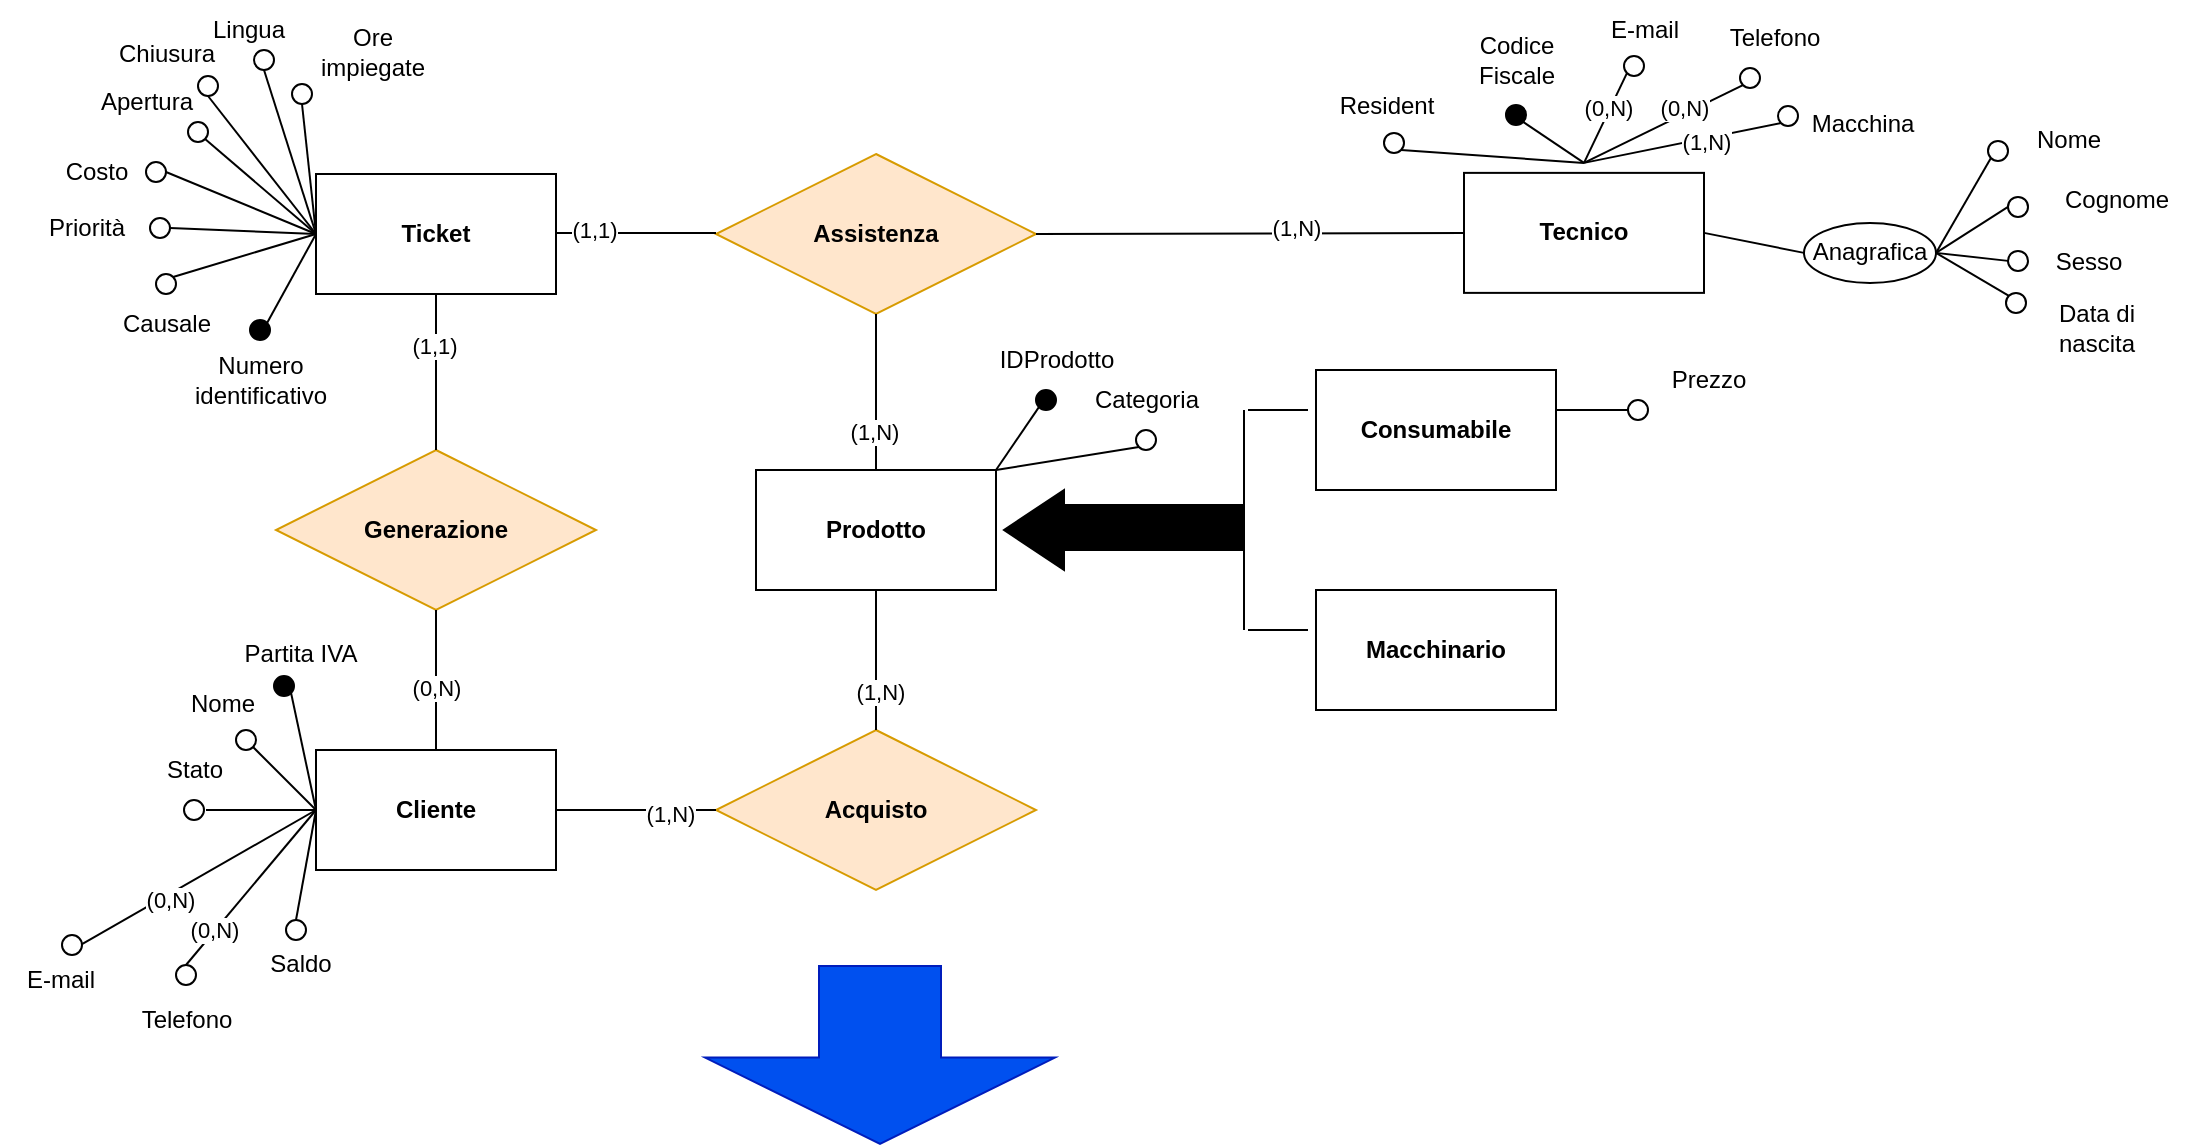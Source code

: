 <mxfile version="20.2.3" type="device"><diagram id="GdjoWjz54S655OJmaW-W" name="Pagina-1"><mxGraphModel dx="1038" dy="641" grid="1" gridSize="10" guides="1" tooltips="1" connect="1" arrows="1" fold="1" page="1" pageScale="1" pageWidth="827" pageHeight="1169" math="0" shadow="0"><root><mxCell id="0"/><mxCell id="1" parent="0"/><mxCell id="ZQHXS0i4Xxwpb327kgos-1" value="&lt;b&gt;Cliente&lt;/b&gt;" style="rounded=0;whiteSpace=wrap;html=1;" parent="1" vertex="1"><mxGeometry x="208" y="380" width="120" height="60" as="geometry"/></mxCell><mxCell id="ZQHXS0i4Xxwpb327kgos-2" value="&lt;b&gt;Ticket&lt;/b&gt;" style="rounded=0;whiteSpace=wrap;html=1;" parent="1" vertex="1"><mxGeometry x="208" y="92" width="120" height="60" as="geometry"/></mxCell><mxCell id="ZQHXS0i4Xxwpb327kgos-4" value="&lt;b&gt;Generazione&lt;/b&gt;" style="rhombus;whiteSpace=wrap;html=1;fillColor=#ffe6cc;strokeColor=#d79b00;" parent="1" vertex="1"><mxGeometry x="188" y="230" width="160" height="80" as="geometry"/></mxCell><mxCell id="ZQHXS0i4Xxwpb327kgos-5" value="" style="endArrow=none;html=1;rounded=0;exitX=0.5;exitY=0;exitDx=0;exitDy=0;entryX=0.5;entryY=1;entryDx=0;entryDy=0;" parent="1" source="ZQHXS0i4Xxwpb327kgos-1" target="ZQHXS0i4Xxwpb327kgos-4" edge="1"><mxGeometry width="50" height="50" relative="1" as="geometry"><mxPoint x="267.5" y="370" as="sourcePoint"/><mxPoint x="267.5" y="320" as="targetPoint"/></mxGeometry></mxCell><mxCell id="ZQHXS0i4Xxwpb327kgos-6" value="(0,N)" style="edgeLabel;html=1;align=center;verticalAlign=middle;resizable=0;points=[];" parent="ZQHXS0i4Xxwpb327kgos-5" vertex="1" connectable="0"><mxGeometry x="-0.469" y="2" relative="1" as="geometry"><mxPoint x="2" y="-13" as="offset"/></mxGeometry></mxCell><mxCell id="ZQHXS0i4Xxwpb327kgos-7" value="&lt;b&gt;Assistenza&lt;/b&gt;" style="rhombus;whiteSpace=wrap;html=1;fillColor=#ffe6cc;strokeColor=#d79b00;" parent="1" vertex="1"><mxGeometry x="408" y="82" width="160" height="80" as="geometry"/></mxCell><mxCell id="ZQHXS0i4Xxwpb327kgos-8" value="" style="endArrow=none;html=1;rounded=0;" parent="1" edge="1"><mxGeometry width="50" height="50" relative="1" as="geometry"><mxPoint x="328" y="121.5" as="sourcePoint"/><mxPoint x="408" y="121.5" as="targetPoint"/></mxGeometry></mxCell><mxCell id="ZQHXS0i4Xxwpb327kgos-9" value="(1,1)" style="edgeLabel;html=1;align=center;verticalAlign=middle;resizable=0;points=[];" parent="ZQHXS0i4Xxwpb327kgos-8" vertex="1" connectable="0"><mxGeometry x="-0.525" y="2" relative="1" as="geometry"><mxPoint as="offset"/></mxGeometry></mxCell><mxCell id="ZQHXS0i4Xxwpb327kgos-12" value="&lt;b&gt;Prodotto&lt;/b&gt;" style="rounded=0;whiteSpace=wrap;html=1;" parent="1" vertex="1"><mxGeometry x="428" y="240" width="120" height="60" as="geometry"/></mxCell><mxCell id="ZQHXS0i4Xxwpb327kgos-13" value="" style="endArrow=none;html=1;rounded=0;entryX=0.5;entryY=1;entryDx=0;entryDy=0;exitX=0.5;exitY=0;exitDx=0;exitDy=0;" parent="1" source="ZQHXS0i4Xxwpb327kgos-4" target="ZQHXS0i4Xxwpb327kgos-2" edge="1"><mxGeometry width="50" height="50" relative="1" as="geometry"><mxPoint x="478" y="280" as="sourcePoint"/><mxPoint x="528" y="230" as="targetPoint"/></mxGeometry></mxCell><mxCell id="ZQHXS0i4Xxwpb327kgos-14" value="(1,1)" style="edgeLabel;html=1;align=center;verticalAlign=middle;resizable=0;points=[];" parent="ZQHXS0i4Xxwpb327kgos-13" vertex="1" connectable="0"><mxGeometry x="0.349" y="1" relative="1" as="geometry"><mxPoint as="offset"/></mxGeometry></mxCell><mxCell id="ZQHXS0i4Xxwpb327kgos-15" value="&lt;b&gt;Acquisto&lt;/b&gt;" style="rhombus;whiteSpace=wrap;html=1;fillColor=#ffe6cc;strokeColor=#d79b00;" parent="1" vertex="1"><mxGeometry x="408" y="370" width="160" height="80" as="geometry"/></mxCell><mxCell id="ZQHXS0i4Xxwpb327kgos-18" value="" style="endArrow=none;html=1;rounded=0;entryX=0.5;entryY=1;entryDx=0;entryDy=0;exitX=0.5;exitY=0;exitDx=0;exitDy=0;" parent="1" source="ZQHXS0i4Xxwpb327kgos-15" target="ZQHXS0i4Xxwpb327kgos-12" edge="1"><mxGeometry width="50" height="50" relative="1" as="geometry"><mxPoint x="478" y="390" as="sourcePoint"/><mxPoint x="528" y="340" as="targetPoint"/></mxGeometry></mxCell><mxCell id="ZQHXS0i4Xxwpb327kgos-19" value="(1,N)" style="edgeLabel;html=1;align=center;verticalAlign=middle;resizable=0;points=[];" parent="ZQHXS0i4Xxwpb327kgos-18" vertex="1" connectable="0"><mxGeometry x="-0.44" y="-2" relative="1" as="geometry"><mxPoint as="offset"/></mxGeometry></mxCell><mxCell id="ZQHXS0i4Xxwpb327kgos-20" value="" style="endArrow=none;html=1;rounded=0;entryX=1;entryY=0.5;entryDx=0;entryDy=0;exitX=0;exitY=0.5;exitDx=0;exitDy=0;" parent="1" source="ZQHXS0i4Xxwpb327kgos-15" target="ZQHXS0i4Xxwpb327kgos-1" edge="1"><mxGeometry width="50" height="50" relative="1" as="geometry"><mxPoint x="488" y="400" as="sourcePoint"/><mxPoint x="538" y="350" as="targetPoint"/></mxGeometry></mxCell><mxCell id="ZQHXS0i4Xxwpb327kgos-21" value="(1,N)" style="edgeLabel;html=1;align=center;verticalAlign=middle;resizable=0;points=[];" parent="ZQHXS0i4Xxwpb327kgos-20" vertex="1" connectable="0"><mxGeometry x="-0.425" y="2" relative="1" as="geometry"><mxPoint as="offset"/></mxGeometry></mxCell><mxCell id="ZQHXS0i4Xxwpb327kgos-22" value="" style="endArrow=none;html=1;rounded=0;entryX=0.5;entryY=1;entryDx=0;entryDy=0;exitX=0.5;exitY=0;exitDx=0;exitDy=0;" parent="1" source="ZQHXS0i4Xxwpb327kgos-12" target="ZQHXS0i4Xxwpb327kgos-7" edge="1"><mxGeometry width="50" height="50" relative="1" as="geometry"><mxPoint x="638" y="340" as="sourcePoint"/><mxPoint x="638" y="270" as="targetPoint"/></mxGeometry></mxCell><mxCell id="ZQHXS0i4Xxwpb327kgos-23" value="(1,N)" style="edgeLabel;html=1;align=center;verticalAlign=middle;resizable=0;points=[];" parent="ZQHXS0i4Xxwpb327kgos-22" vertex="1" connectable="0"><mxGeometry x="-0.497" y="1" relative="1" as="geometry"><mxPoint as="offset"/></mxGeometry></mxCell><mxCell id="ZQHXS0i4Xxwpb327kgos-24" value="" style="endArrow=none;html=1;rounded=0;exitX=0;exitY=1;exitDx=0;exitDy=0;entryX=1;entryY=0;entryDx=0;entryDy=0;" parent="1" source="ZQHXS0i4Xxwpb327kgos-26" target="ZQHXS0i4Xxwpb327kgos-12" edge="1"><mxGeometry width="50" height="50" relative="1" as="geometry"><mxPoint x="694" y="400" as="sourcePoint"/><mxPoint x="488" y="240" as="targetPoint"/></mxGeometry></mxCell><mxCell id="ZQHXS0i4Xxwpb327kgos-25" value="" style="ellipse;whiteSpace=wrap;html=1;aspect=fixed;" parent="1" vertex="1"><mxGeometry x="618" y="220" width="10" height="10" as="geometry"/></mxCell><mxCell id="ZQHXS0i4Xxwpb327kgos-26" value="" style="ellipse;whiteSpace=wrap;html=1;aspect=fixed;fillColor=#000000;" parent="1" vertex="1"><mxGeometry x="568" y="200" width="10" height="10" as="geometry"/></mxCell><mxCell id="ZQHXS0i4Xxwpb327kgos-27" value="" style="endArrow=none;html=1;rounded=0;entryX=1;entryY=0;entryDx=0;entryDy=0;exitX=0;exitY=1;exitDx=0;exitDy=0;" parent="1" source="ZQHXS0i4Xxwpb327kgos-25" target="ZQHXS0i4Xxwpb327kgos-12" edge="1"><mxGeometry width="50" height="50" relative="1" as="geometry"><mxPoint x="535.464" y="218.536" as="sourcePoint"/><mxPoint x="492" y="250" as="targetPoint"/></mxGeometry></mxCell><mxCell id="ZQHXS0i4Xxwpb327kgos-28" value="IDProdotto" style="text;html=1;align=center;verticalAlign=middle;resizable=0;points=[];autosize=1;strokeColor=none;fillColor=none;" parent="1" vertex="1"><mxGeometry x="538" y="170" width="80" height="30" as="geometry"/></mxCell><mxCell id="ZQHXS0i4Xxwpb327kgos-29" value="Categoria" style="text;html=1;align=center;verticalAlign=middle;resizable=0;points=[];autosize=1;strokeColor=none;fillColor=none;" parent="1" vertex="1"><mxGeometry x="583" y="190" width="80" height="30" as="geometry"/></mxCell><mxCell id="ZQHXS0i4Xxwpb327kgos-30" value="" style="triangle;whiteSpace=wrap;html=1;fillColor=#000000;rotation=-180;" parent="1" vertex="1"><mxGeometry x="552" y="250" width="30" height="40" as="geometry"/></mxCell><mxCell id="ZQHXS0i4Xxwpb327kgos-31" value="" style="rounded=0;whiteSpace=wrap;html=1;fillColor=#000000;" parent="1" vertex="1"><mxGeometry x="582" y="257.5" width="90" height="22.5" as="geometry"/></mxCell><mxCell id="ZQHXS0i4Xxwpb327kgos-32" value="" style="endArrow=none;html=1;rounded=0;" parent="1" edge="1"><mxGeometry width="50" height="50" relative="1" as="geometry"><mxPoint x="672" y="320" as="sourcePoint"/><mxPoint x="672" y="210" as="targetPoint"/></mxGeometry></mxCell><mxCell id="ZQHXS0i4Xxwpb327kgos-33" value="" style="endArrow=none;html=1;rounded=0;entryX=0;entryY=0.5;entryDx=0;entryDy=0;" parent="1" edge="1"><mxGeometry width="50" height="50" relative="1" as="geometry"><mxPoint x="674" y="320" as="sourcePoint"/><mxPoint x="704" y="320" as="targetPoint"/></mxGeometry></mxCell><mxCell id="ZQHXS0i4Xxwpb327kgos-34" value="" style="endArrow=none;html=1;rounded=0;entryX=0;entryY=0.5;entryDx=0;entryDy=0;" parent="1" edge="1"><mxGeometry width="50" height="50" relative="1" as="geometry"><mxPoint x="674" y="210" as="sourcePoint"/><mxPoint x="704" y="210" as="targetPoint"/></mxGeometry></mxCell><mxCell id="ZQHXS0i4Xxwpb327kgos-35" value="" style="ellipse;whiteSpace=wrap;html=1;aspect=fixed;" parent="1" vertex="1"><mxGeometry x="864" y="205" width="10" height="10" as="geometry"/></mxCell><mxCell id="ZQHXS0i4Xxwpb327kgos-36" value="" style="endArrow=none;html=1;rounded=0;entryX=0;entryY=0.5;entryDx=0;entryDy=0;exitX=1;exitY=0.5;exitDx=0;exitDy=0;" parent="1" target="ZQHXS0i4Xxwpb327kgos-35" edge="1"><mxGeometry width="50" height="50" relative="1" as="geometry"><mxPoint x="820" y="210" as="sourcePoint"/><mxPoint x="744" y="350" as="targetPoint"/></mxGeometry></mxCell><mxCell id="ZQHXS0i4Xxwpb327kgos-37" value="Prezzo" style="text;html=1;align=center;verticalAlign=middle;resizable=0;points=[];autosize=1;strokeColor=none;fillColor=none;" parent="1" vertex="1"><mxGeometry x="874" y="180" width="60" height="30" as="geometry"/></mxCell><mxCell id="ZQHXS0i4Xxwpb327kgos-38" value="&lt;b&gt;Macchinario&lt;/b&gt;" style="rounded=0;whiteSpace=wrap;html=1;" parent="1" vertex="1"><mxGeometry x="708" y="300" width="120" height="60" as="geometry"/></mxCell><mxCell id="ZQHXS0i4Xxwpb327kgos-39" value="&lt;b&gt;Consumabile&lt;/b&gt;" style="rounded=0;whiteSpace=wrap;html=1;" parent="1" vertex="1"><mxGeometry x="708" y="190" width="120" height="60" as="geometry"/></mxCell><mxCell id="ZQHXS0i4Xxwpb327kgos-78" value="" style="ellipse;whiteSpace=wrap;html=1;aspect=fixed;" parent="1" vertex="1"><mxGeometry x="168" y="370" width="10" height="10" as="geometry"/></mxCell><mxCell id="ZQHXS0i4Xxwpb327kgos-79" value="Nome" style="text;html=1;align=center;verticalAlign=middle;resizable=0;points=[];autosize=1;strokeColor=none;fillColor=none;" parent="1" vertex="1"><mxGeometry x="131" y="342" width="60" height="30" as="geometry"/></mxCell><mxCell id="ZQHXS0i4Xxwpb327kgos-80" value="" style="ellipse;whiteSpace=wrap;html=1;aspect=fixed;fillColor=#000000;" parent="1" vertex="1"><mxGeometry x="187" y="343" width="10" height="10" as="geometry"/></mxCell><mxCell id="ZQHXS0i4Xxwpb327kgos-81" value="" style="ellipse;whiteSpace=wrap;html=1;aspect=fixed;" parent="1" vertex="1"><mxGeometry x="142" y="405" width="10" height="10" as="geometry"/></mxCell><mxCell id="ZQHXS0i4Xxwpb327kgos-82" value="" style="ellipse;whiteSpace=wrap;html=1;aspect=fixed;" parent="1" vertex="1"><mxGeometry x="138" y="487.5" width="10" height="10" as="geometry"/></mxCell><mxCell id="ZQHXS0i4Xxwpb327kgos-83" value="" style="ellipse;whiteSpace=wrap;html=1;aspect=fixed;" parent="1" vertex="1"><mxGeometry x="193" y="465" width="10" height="10" as="geometry"/></mxCell><mxCell id="ZQHXS0i4Xxwpb327kgos-85" value="Stato" style="text;html=1;align=center;verticalAlign=middle;resizable=0;points=[];autosize=1;strokeColor=none;fillColor=none;" parent="1" vertex="1"><mxGeometry x="122" y="375" width="50" height="30" as="geometry"/></mxCell><mxCell id="ZQHXS0i4Xxwpb327kgos-87" value="" style="ellipse;whiteSpace=wrap;html=1;aspect=fixed;" parent="1" vertex="1"><mxGeometry x="81" y="472.5" width="10" height="10" as="geometry"/></mxCell><mxCell id="ZQHXS0i4Xxwpb327kgos-88" value="Telefono" style="text;html=1;align=center;verticalAlign=middle;resizable=0;points=[];autosize=1;strokeColor=none;fillColor=none;" parent="1" vertex="1"><mxGeometry x="108" y="500" width="70" height="30" as="geometry"/></mxCell><mxCell id="ZQHXS0i4Xxwpb327kgos-89" value="E-mail" style="text;html=1;align=center;verticalAlign=middle;resizable=0;points=[];autosize=1;strokeColor=none;fillColor=none;" parent="1" vertex="1"><mxGeometry x="50" y="480" width="60" height="30" as="geometry"/></mxCell><mxCell id="ZQHXS0i4Xxwpb327kgos-90" value="Saldo" style="text;html=1;align=center;verticalAlign=middle;resizable=0;points=[];autosize=1;strokeColor=none;fillColor=none;" parent="1" vertex="1"><mxGeometry x="175" y="472" width="50" height="30" as="geometry"/></mxCell><mxCell id="ZQHXS0i4Xxwpb327kgos-91" value="Partita IVA" style="text;html=1;align=center;verticalAlign=middle;resizable=0;points=[];autosize=1;strokeColor=none;fillColor=none;" parent="1" vertex="1"><mxGeometry x="160" y="317" width="80" height="30" as="geometry"/></mxCell><mxCell id="ZQHXS0i4Xxwpb327kgos-92" value="" style="endArrow=none;html=1;rounded=0;entryX=0;entryY=0.5;entryDx=0;entryDy=0;exitX=1;exitY=0.5;exitDx=0;exitDy=0;" parent="1" target="ZQHXS0i4Xxwpb327kgos-1" edge="1"><mxGeometry width="50" height="50" relative="1" as="geometry"><mxPoint x="153" y="410" as="sourcePoint"/><mxPoint x="420" y="502" as="targetPoint"/></mxGeometry></mxCell><mxCell id="ZQHXS0i4Xxwpb327kgos-93" value="" style="endArrow=none;html=1;rounded=0;entryX=0;entryY=0.5;entryDx=0;entryDy=0;exitX=1;exitY=1;exitDx=0;exitDy=0;" parent="1" source="ZQHXS0i4Xxwpb327kgos-78" target="ZQHXS0i4Xxwpb327kgos-1" edge="1"><mxGeometry width="50" height="50" relative="1" as="geometry"><mxPoint x="163" y="420" as="sourcePoint"/><mxPoint x="218" y="420" as="targetPoint"/></mxGeometry></mxCell><mxCell id="ZQHXS0i4Xxwpb327kgos-94" value="" style="endArrow=none;html=1;rounded=0;entryX=0;entryY=0.5;entryDx=0;entryDy=0;exitX=1;exitY=1;exitDx=0;exitDy=0;" parent="1" source="ZQHXS0i4Xxwpb327kgos-80" target="ZQHXS0i4Xxwpb327kgos-1" edge="1"><mxGeometry width="50" height="50" relative="1" as="geometry"><mxPoint x="186.536" y="388.536" as="sourcePoint"/><mxPoint x="218" y="420" as="targetPoint"/></mxGeometry></mxCell><mxCell id="ZQHXS0i4Xxwpb327kgos-95" value="" style="endArrow=none;html=1;rounded=0;entryX=0.5;entryY=0;entryDx=0;entryDy=0;exitX=0;exitY=0.5;exitDx=0;exitDy=0;" parent="1" source="ZQHXS0i4Xxwpb327kgos-1" target="ZQHXS0i4Xxwpb327kgos-82" edge="1"><mxGeometry width="50" height="50" relative="1" as="geometry"><mxPoint x="215.536" y="368.536" as="sourcePoint"/><mxPoint x="218" y="420" as="targetPoint"/></mxGeometry></mxCell><mxCell id="ZQHXS0i4Xxwpb327kgos-97" value="" style="endArrow=none;html=1;rounded=0;entryX=0.5;entryY=0;entryDx=0;entryDy=0;exitX=0;exitY=0.5;exitDx=0;exitDy=0;" parent="1" source="ZQHXS0i4Xxwpb327kgos-1" target="ZQHXS0i4Xxwpb327kgos-83" edge="1"><mxGeometry width="50" height="50" relative="1" as="geometry"><mxPoint x="218" y="420" as="sourcePoint"/><mxPoint x="153" y="497.5" as="targetPoint"/></mxGeometry></mxCell><mxCell id="ZQHXS0i4Xxwpb327kgos-98" value="" style="endArrow=none;html=1;rounded=0;entryX=0;entryY=0.5;entryDx=0;entryDy=0;exitX=0.68;exitY=-0.093;exitDx=0;exitDy=0;exitPerimeter=0;" parent="1" source="ZQHXS0i4Xxwpb327kgos-89" target="ZQHXS0i4Xxwpb327kgos-1" edge="1"><mxGeometry width="50" height="50" relative="1" as="geometry"><mxPoint x="90" y="472" as="sourcePoint"/><mxPoint x="226" y="475" as="targetPoint"/></mxGeometry></mxCell><mxCell id="ZQHXS0i4Xxwpb327kgos-99" value="(0,N)" style="edgeLabel;html=1;align=center;verticalAlign=middle;resizable=0;points=[];" parent="ZQHXS0i4Xxwpb327kgos-98" vertex="1" connectable="0"><mxGeometry x="-0.264" y="-2" relative="1" as="geometry"><mxPoint as="offset"/></mxGeometry></mxCell><mxCell id="ZQHXS0i4Xxwpb327kgos-102" value="" style="ellipse;whiteSpace=wrap;html=1;aspect=fixed;fillColor=#000000;" parent="1" vertex="1"><mxGeometry x="175" y="165" width="10" height="10" as="geometry"/></mxCell><mxCell id="ZQHXS0i4Xxwpb327kgos-103" value="Numero&lt;br&gt;identificativo" style="text;html=1;align=center;verticalAlign=middle;resizable=0;points=[];autosize=1;strokeColor=none;fillColor=none;" parent="1" vertex="1"><mxGeometry x="135" y="175" width="90" height="40" as="geometry"/></mxCell><mxCell id="ZQHXS0i4Xxwpb327kgos-104" value="" style="ellipse;whiteSpace=wrap;html=1;aspect=fixed;" parent="1" vertex="1"><mxGeometry x="128" y="142" width="10" height="10" as="geometry"/></mxCell><mxCell id="ZQHXS0i4Xxwpb327kgos-105" value="Causale" style="text;html=1;align=center;verticalAlign=middle;resizable=0;points=[];autosize=1;strokeColor=none;fillColor=none;" parent="1" vertex="1"><mxGeometry x="98" y="152" width="70" height="30" as="geometry"/></mxCell><mxCell id="ZQHXS0i4Xxwpb327kgos-106" value="" style="ellipse;whiteSpace=wrap;html=1;aspect=fixed;" parent="1" vertex="1"><mxGeometry x="144" y="66" width="10" height="10" as="geometry"/></mxCell><mxCell id="ZQHXS0i4Xxwpb327kgos-107" value="Apertura" style="text;html=1;align=center;verticalAlign=middle;resizable=0;points=[];autosize=1;strokeColor=none;fillColor=none;" parent="1" vertex="1"><mxGeometry x="91" y="43" width="64" height="26" as="geometry"/></mxCell><mxCell id="ZQHXS0i4Xxwpb327kgos-108" value="Chiusura" style="text;html=1;align=center;verticalAlign=middle;resizable=0;points=[];autosize=1;strokeColor=none;fillColor=none;" parent="1" vertex="1"><mxGeometry x="100" y="18.55" width="66" height="26" as="geometry"/></mxCell><mxCell id="ZQHXS0i4Xxwpb327kgos-109" value="Ore&lt;br&gt;impiegate" style="text;html=1;align=center;verticalAlign=middle;resizable=0;points=[];autosize=1;strokeColor=none;fillColor=none;" parent="1" vertex="1"><mxGeometry x="196" y="11" width="80" height="40" as="geometry"/></mxCell><mxCell id="ZQHXS0i4Xxwpb327kgos-110" value="" style="ellipse;whiteSpace=wrap;html=1;aspect=fixed;" parent="1" vertex="1"><mxGeometry x="123" y="86" width="10" height="10" as="geometry"/></mxCell><mxCell id="ZQHXS0i4Xxwpb327kgos-111" value="Costo" style="text;html=1;align=center;verticalAlign=middle;resizable=0;points=[];autosize=1;strokeColor=none;fillColor=none;" parent="1" vertex="1"><mxGeometry x="73" y="76" width="50" height="30" as="geometry"/></mxCell><mxCell id="ZQHXS0i4Xxwpb327kgos-112" value="" style="ellipse;whiteSpace=wrap;html=1;aspect=fixed;" parent="1" vertex="1"><mxGeometry x="149" y="43" width="10" height="10" as="geometry"/></mxCell><mxCell id="ZQHXS0i4Xxwpb327kgos-113" value="" style="ellipse;whiteSpace=wrap;html=1;aspect=fixed;" parent="1" vertex="1"><mxGeometry x="196" y="47" width="10" height="10" as="geometry"/></mxCell><mxCell id="ZQHXS0i4Xxwpb327kgos-114" value="" style="endArrow=none;html=1;rounded=0;exitX=1;exitY=0;exitDx=0;exitDy=0;entryX=0;entryY=0.5;entryDx=0;entryDy=0;" parent="1" source="ZQHXS0i4Xxwpb327kgos-102" target="ZQHXS0i4Xxwpb327kgos-2" edge="1"><mxGeometry width="50" height="50" relative="1" as="geometry"><mxPoint x="370" y="222" as="sourcePoint"/><mxPoint x="420" y="172" as="targetPoint"/></mxGeometry></mxCell><mxCell id="ZQHXS0i4Xxwpb327kgos-115" value="" style="endArrow=none;html=1;rounded=0;exitX=1;exitY=0;exitDx=0;exitDy=0;entryX=0;entryY=0.5;entryDx=0;entryDy=0;" parent="1" source="ZQHXS0i4Xxwpb327kgos-104" target="ZQHXS0i4Xxwpb327kgos-2" edge="1"><mxGeometry width="50" height="50" relative="1" as="geometry"><mxPoint x="193.536" y="176.464" as="sourcePoint"/><mxPoint x="218" y="132" as="targetPoint"/></mxGeometry></mxCell><mxCell id="ZQHXS0i4Xxwpb327kgos-117" value="" style="endArrow=none;html=1;rounded=0;exitX=0;exitY=0.5;exitDx=0;exitDy=0;entryX=1;entryY=1;entryDx=0;entryDy=0;" parent="1" source="ZQHXS0i4Xxwpb327kgos-2" target="ZQHXS0i4Xxwpb327kgos-106" edge="1"><mxGeometry width="50" height="50" relative="1" as="geometry"><mxPoint x="218" y="132" as="sourcePoint"/><mxPoint x="141.6" y="110.4" as="targetPoint"/></mxGeometry></mxCell><mxCell id="ZQHXS0i4Xxwpb327kgos-118" value="" style="endArrow=none;html=1;rounded=0;entryX=0.5;entryY=1;entryDx=0;entryDy=0;exitX=0;exitY=0.5;exitDx=0;exitDy=0;" parent="1" source="ZQHXS0i4Xxwpb327kgos-2" target="ZQHXS0i4Xxwpb327kgos-112" edge="1"><mxGeometry width="50" height="50" relative="1" as="geometry"><mxPoint x="260" y="82" as="sourcePoint"/><mxPoint x="162.536" y="84.536" as="targetPoint"/></mxGeometry></mxCell><mxCell id="ZQHXS0i4Xxwpb327kgos-119" value="" style="endArrow=none;html=1;rounded=0;entryX=0.5;entryY=1;entryDx=0;entryDy=0;exitX=0;exitY=0.5;exitDx=0;exitDy=0;" parent="1" source="ZQHXS0i4Xxwpb327kgos-2" target="ZQHXS0i4Xxwpb327kgos-113" edge="1"><mxGeometry width="50" height="50" relative="1" as="geometry"><mxPoint x="218" y="132" as="sourcePoint"/><mxPoint x="183" y="67" as="targetPoint"/></mxGeometry></mxCell><mxCell id="ZQHXS0i4Xxwpb327kgos-120" value="" style="shape=flexArrow;endArrow=classic;html=1;rounded=0;endWidth=113;endSize=14.07;width=61;fillColor=#0050ef;strokeColor=#001DBC;" parent="1" edge="1"><mxGeometry width="50" height="50" relative="1" as="geometry"><mxPoint x="490" y="487.5" as="sourcePoint"/><mxPoint x="490" y="577.5" as="targetPoint"/></mxGeometry></mxCell><mxCell id="J8_-92jXOqRigGxdFsSY-2" value="" style="ellipse;whiteSpace=wrap;html=1;aspect=fixed;" parent="1" vertex="1"><mxGeometry x="125" y="114" width="10" height="10" as="geometry"/></mxCell><mxCell id="J8_-92jXOqRigGxdFsSY-3" value="Priorità" style="text;html=1;align=center;verticalAlign=middle;resizable=0;points=[];autosize=1;strokeColor=none;fillColor=none;" parent="1" vertex="1"><mxGeometry x="63" y="104" width="60" height="30" as="geometry"/></mxCell><mxCell id="J8_-92jXOqRigGxdFsSY-9" value="" style="endArrow=none;html=1;rounded=0;exitX=1;exitY=0.5;exitDx=0;exitDy=0;entryX=0;entryY=0.5;entryDx=0;entryDy=0;" parent="1" source="J8_-92jXOqRigGxdFsSY-2" target="ZQHXS0i4Xxwpb327kgos-2" edge="1"><mxGeometry width="50" height="50" relative="1" as="geometry"><mxPoint x="146.536" y="153.464" as="sourcePoint"/><mxPoint x="218" y="132" as="targetPoint"/></mxGeometry></mxCell><mxCell id="J8_-92jXOqRigGxdFsSY-10" value="" style="endArrow=none;html=1;rounded=0;exitX=1;exitY=0.5;exitDx=0;exitDy=0;entryX=0;entryY=0.5;entryDx=0;entryDy=0;" parent="1" source="ZQHXS0i4Xxwpb327kgos-110" target="ZQHXS0i4Xxwpb327kgos-2" edge="1"><mxGeometry width="50" height="50" relative="1" as="geometry"><mxPoint x="145" y="129" as="sourcePoint"/><mxPoint x="210" y="120" as="targetPoint"/></mxGeometry></mxCell><mxCell id="h_k9GY0lL5NLvZS9mpVu-1" value="Lingua" style="text;html=1;align=center;verticalAlign=middle;resizable=0;points=[];autosize=1;strokeColor=none;fillColor=none;" parent="1" vertex="1"><mxGeometry x="144" y="5.0" width="60" height="30" as="geometry"/></mxCell><mxCell id="h_k9GY0lL5NLvZS9mpVu-2" value="" style="ellipse;whiteSpace=wrap;html=1;aspect=fixed;" parent="1" vertex="1"><mxGeometry x="177" y="30" width="10" height="10" as="geometry"/></mxCell><mxCell id="h_k9GY0lL5NLvZS9mpVu-3" value="" style="endArrow=none;html=1;rounded=0;entryX=0.5;entryY=1;entryDx=0;entryDy=0;exitX=0;exitY=0.5;exitDx=0;exitDy=0;" parent="1" source="ZQHXS0i4Xxwpb327kgos-2" target="h_k9GY0lL5NLvZS9mpVu-2" edge="1"><mxGeometry width="50" height="50" relative="1" as="geometry"><mxPoint x="190" y="90" as="sourcePoint"/><mxPoint x="211.0" y="67" as="targetPoint"/></mxGeometry></mxCell><mxCell id="6c1BbU93_10KD6NEiFx8-1" value="&lt;b&gt;Tecnico&lt;/b&gt;" style="rounded=0;whiteSpace=wrap;html=1;" parent="1" vertex="1"><mxGeometry x="782" y="91.44" width="120" height="60" as="geometry"/></mxCell><mxCell id="6c1BbU93_10KD6NEiFx8-4" value="" style="ellipse;whiteSpace=wrap;html=1;aspect=fixed;fillColor=#000000;" parent="1" vertex="1"><mxGeometry x="803" y="57.44" width="10" height="10" as="geometry"/></mxCell><mxCell id="6c1BbU93_10KD6NEiFx8-5" value="" style="ellipse;whiteSpace=wrap;html=1;aspect=fixed;" parent="1" vertex="1"><mxGeometry x="1044" y="75.44" width="10" height="10" as="geometry"/></mxCell><mxCell id="6c1BbU93_10KD6NEiFx8-6" value="" style="ellipse;whiteSpace=wrap;html=1;aspect=fixed;" parent="1" vertex="1"><mxGeometry x="1054" y="103.44" width="10" height="10" as="geometry"/></mxCell><mxCell id="6c1BbU93_10KD6NEiFx8-7" value="Codice&lt;br&gt;Fiscale" style="text;html=1;align=center;verticalAlign=middle;resizable=0;points=[];autosize=1;strokeColor=none;fillColor=none;" parent="1" vertex="1"><mxGeometry x="778" y="15.44" width="60" height="40" as="geometry"/></mxCell><mxCell id="6c1BbU93_10KD6NEiFx8-8" value="Nome" style="text;html=1;align=center;verticalAlign=middle;resizable=0;points=[];autosize=1;strokeColor=none;fillColor=none;" parent="1" vertex="1"><mxGeometry x="1054" y="60.44" width="60" height="30" as="geometry"/></mxCell><mxCell id="6c1BbU93_10KD6NEiFx8-9" value="Anagrafica" style="ellipse;whiteSpace=wrap;html=1;" parent="1" vertex="1"><mxGeometry x="952" y="116.44" width="66" height="30" as="geometry"/></mxCell><mxCell id="6c1BbU93_10KD6NEiFx8-10" value="Cognome" style="text;html=1;align=center;verticalAlign=middle;resizable=0;points=[];autosize=1;strokeColor=none;fillColor=none;" parent="1" vertex="1"><mxGeometry x="1068" y="90.44" width="80" height="30" as="geometry"/></mxCell><mxCell id="6c1BbU93_10KD6NEiFx8-11" value="Sesso" style="text;html=1;align=center;verticalAlign=middle;resizable=0;points=[];autosize=1;strokeColor=none;fillColor=none;" parent="1" vertex="1"><mxGeometry x="1064" y="121.44" width="60" height="30" as="geometry"/></mxCell><mxCell id="6c1BbU93_10KD6NEiFx8-12" value="" style="ellipse;whiteSpace=wrap;html=1;aspect=fixed;" parent="1" vertex="1"><mxGeometry x="1054" y="130.44" width="10" height="10" as="geometry"/></mxCell><mxCell id="6c1BbU93_10KD6NEiFx8-13" value="" style="ellipse;whiteSpace=wrap;html=1;aspect=fixed;" parent="1" vertex="1"><mxGeometry x="1053" y="151.44" width="10" height="10" as="geometry"/></mxCell><mxCell id="6c1BbU93_10KD6NEiFx8-14" value="Data di&lt;br&gt;nascita" style="text;html=1;align=center;verticalAlign=middle;resizable=0;points=[];autosize=1;strokeColor=none;fillColor=none;" parent="1" vertex="1"><mxGeometry x="1068" y="149.44" width="60" height="40" as="geometry"/></mxCell><mxCell id="6c1BbU93_10KD6NEiFx8-15" value="" style="ellipse;whiteSpace=wrap;html=1;aspect=fixed;" parent="1" vertex="1"><mxGeometry x="742" y="71.44" width="10" height="10" as="geometry"/></mxCell><mxCell id="6c1BbU93_10KD6NEiFx8-16" value="Resident" style="text;html=1;align=center;verticalAlign=middle;resizable=0;points=[];autosize=1;strokeColor=none;fillColor=none;" parent="1" vertex="1"><mxGeometry x="708" y="43.44" width="70" height="30" as="geometry"/></mxCell><mxCell id="6c1BbU93_10KD6NEiFx8-17" value="" style="ellipse;whiteSpace=wrap;html=1;aspect=fixed;" parent="1" vertex="1"><mxGeometry x="862" y="33" width="10" height="10" as="geometry"/></mxCell><mxCell id="6c1BbU93_10KD6NEiFx8-18" value="E-mail" style="text;html=1;align=center;verticalAlign=middle;resizable=0;points=[];autosize=1;strokeColor=none;fillColor=none;" parent="1" vertex="1"><mxGeometry x="842" y="5.0" width="60" height="30" as="geometry"/></mxCell><mxCell id="6c1BbU93_10KD6NEiFx8-19" value="Telefono" style="text;html=1;align=center;verticalAlign=middle;resizable=0;points=[];autosize=1;strokeColor=none;fillColor=none;" parent="1" vertex="1"><mxGeometry x="902" y="8.55" width="70" height="30" as="geometry"/></mxCell><mxCell id="6c1BbU93_10KD6NEiFx8-20" value="" style="ellipse;whiteSpace=wrap;html=1;aspect=fixed;" parent="1" vertex="1"><mxGeometry x="920" y="39" width="10" height="10" as="geometry"/></mxCell><mxCell id="6c1BbU93_10KD6NEiFx8-21" value="" style="endArrow=none;html=1;rounded=0;entryX=1;entryY=1;entryDx=0;entryDy=0;exitX=0.5;exitY=0;exitDx=0;exitDy=0;" parent="1" target="6c1BbU93_10KD6NEiFx8-15" edge="1"><mxGeometry width="50" height="50" relative="1" as="geometry"><mxPoint x="842" y="86.44" as="sourcePoint"/><mxPoint x="944" y="186.44" as="targetPoint"/></mxGeometry></mxCell><mxCell id="6c1BbU93_10KD6NEiFx8-22" value="" style="endArrow=none;html=1;rounded=0;entryX=1;entryY=1;entryDx=0;entryDy=0;exitX=0.5;exitY=0;exitDx=0;exitDy=0;" parent="1" target="6c1BbU93_10KD6NEiFx8-4" edge="1"><mxGeometry width="50" height="50" relative="1" as="geometry"><mxPoint x="842" y="86.44" as="sourcePoint"/><mxPoint x="944" y="186.44" as="targetPoint"/></mxGeometry></mxCell><mxCell id="6c1BbU93_10KD6NEiFx8-23" value="" style="endArrow=none;html=1;rounded=0;entryX=0;entryY=1;entryDx=0;entryDy=0;exitX=0.5;exitY=0;exitDx=0;exitDy=0;" parent="1" target="6c1BbU93_10KD6NEiFx8-17" edge="1"><mxGeometry width="50" height="50" relative="1" as="geometry"><mxPoint x="842" y="86.44" as="sourcePoint"/><mxPoint x="821.536" y="75.976" as="targetPoint"/></mxGeometry></mxCell><mxCell id="6c1BbU93_10KD6NEiFx8-25" value="" style="endArrow=none;html=1;rounded=0;entryX=0;entryY=1;entryDx=0;entryDy=0;exitX=0.5;exitY=0;exitDx=0;exitDy=0;" parent="1" target="6c1BbU93_10KD6NEiFx8-20" edge="1"><mxGeometry width="50" height="50" relative="1" as="geometry"><mxPoint x="842" y="86.44" as="sourcePoint"/><mxPoint x="895.464" y="65.976" as="targetPoint"/></mxGeometry></mxCell><mxCell id="6c1BbU93_10KD6NEiFx8-27" value="" style="endArrow=none;html=1;rounded=0;entryX=0;entryY=0.5;entryDx=0;entryDy=0;exitX=1;exitY=0.5;exitDx=0;exitDy=0;" parent="1" source="6c1BbU93_10KD6NEiFx8-1" target="6c1BbU93_10KD6NEiFx8-9" edge="1"><mxGeometry width="50" height="50" relative="1" as="geometry"><mxPoint x="852" y="111.44" as="sourcePoint"/><mxPoint x="953.464" y="76.976" as="targetPoint"/></mxGeometry></mxCell><mxCell id="6c1BbU93_10KD6NEiFx8-28" value="" style="endArrow=none;html=1;rounded=0;entryX=0;entryY=1;entryDx=0;entryDy=0;exitX=1;exitY=0.5;exitDx=0;exitDy=0;" parent="1" source="6c1BbU93_10KD6NEiFx8-9" target="6c1BbU93_10KD6NEiFx8-5" edge="1"><mxGeometry width="50" height="50" relative="1" as="geometry"><mxPoint x="912" y="141.44" as="sourcePoint"/><mxPoint x="962" y="141.44" as="targetPoint"/></mxGeometry></mxCell><mxCell id="6c1BbU93_10KD6NEiFx8-29" value="" style="endArrow=none;html=1;rounded=0;entryX=0;entryY=0.5;entryDx=0;entryDy=0;exitX=1;exitY=0.5;exitDx=0;exitDy=0;" parent="1" source="6c1BbU93_10KD6NEiFx8-9" target="6c1BbU93_10KD6NEiFx8-6" edge="1"><mxGeometry width="50" height="50" relative="1" as="geometry"><mxPoint x="1028" y="141.44" as="sourcePoint"/><mxPoint x="1055.464" y="93.976" as="targetPoint"/></mxGeometry></mxCell><mxCell id="6c1BbU93_10KD6NEiFx8-30" value="" style="endArrow=none;html=1;rounded=0;entryX=0;entryY=0.5;entryDx=0;entryDy=0;exitX=1;exitY=0.5;exitDx=0;exitDy=0;" parent="1" source="6c1BbU93_10KD6NEiFx8-9" target="6c1BbU93_10KD6NEiFx8-12" edge="1"><mxGeometry width="50" height="50" relative="1" as="geometry"><mxPoint x="1028" y="141.44" as="sourcePoint"/><mxPoint x="1064" y="118.44" as="targetPoint"/></mxGeometry></mxCell><mxCell id="6c1BbU93_10KD6NEiFx8-31" value="" style="endArrow=none;html=1;rounded=0;entryX=0;entryY=0;entryDx=0;entryDy=0;exitX=1;exitY=0.5;exitDx=0;exitDy=0;" parent="1" source="6c1BbU93_10KD6NEiFx8-9" target="6c1BbU93_10KD6NEiFx8-13" edge="1"><mxGeometry width="50" height="50" relative="1" as="geometry"><mxPoint x="1028" y="141.44" as="sourcePoint"/><mxPoint x="1064" y="145.44" as="targetPoint"/></mxGeometry></mxCell><mxCell id="6c1BbU93_10KD6NEiFx8-32" value="" style="ellipse;whiteSpace=wrap;html=1;aspect=fixed;" parent="1" vertex="1"><mxGeometry x="939" y="58" width="10" height="10" as="geometry"/></mxCell><mxCell id="6c1BbU93_10KD6NEiFx8-33" value="Macchina" style="text;html=1;align=center;verticalAlign=middle;resizable=0;points=[];autosize=1;strokeColor=none;fillColor=none;" parent="1" vertex="1"><mxGeometry x="946" y="54.0" width="69" height="26" as="geometry"/></mxCell><mxCell id="6c1BbU93_10KD6NEiFx8-34" value="" style="endArrow=none;html=1;rounded=0;entryX=0;entryY=1;entryDx=0;entryDy=0;exitX=0.5;exitY=0;exitDx=0;exitDy=0;" parent="1" target="6c1BbU93_10KD6NEiFx8-32" edge="1"><mxGeometry width="50" height="50" relative="1" as="geometry"><mxPoint x="842" y="86.44" as="sourcePoint"/><mxPoint x="894" y="136.44" as="targetPoint"/></mxGeometry></mxCell><mxCell id="6c1BbU93_10KD6NEiFx8-35" value="(1,N)" style="edgeLabel;html=1;align=center;verticalAlign=middle;resizable=0;points=[];" parent="6c1BbU93_10KD6NEiFx8-34" vertex="1" connectable="0"><mxGeometry x="0.225" y="-2" relative="1" as="geometry"><mxPoint as="offset"/></mxGeometry></mxCell><mxCell id="6c1BbU93_10KD6NEiFx8-41" value="" style="endArrow=none;html=1;rounded=0;entryX=0;entryY=0.5;entryDx=0;entryDy=0;exitX=1;exitY=0.5;exitDx=0;exitDy=0;" parent="1" source="ZQHXS0i4Xxwpb327kgos-7" target="6c1BbU93_10KD6NEiFx8-1" edge="1"><mxGeometry width="50" height="50" relative="1" as="geometry"><mxPoint x="730" y="270" as="sourcePoint"/><mxPoint x="780" y="220" as="targetPoint"/></mxGeometry></mxCell><mxCell id="6c1BbU93_10KD6NEiFx8-42" value="(1,N)" style="edgeLabel;html=1;align=center;verticalAlign=middle;resizable=0;points=[];" parent="6c1BbU93_10KD6NEiFx8-41" vertex="1" connectable="0"><mxGeometry x="0.216" y="3" relative="1" as="geometry"><mxPoint as="offset"/></mxGeometry></mxCell><mxCell id="8bJ2m6hLgdnWk1_KG8mR-1" value="(0,N)" style="edgeLabel;html=1;align=center;verticalAlign=middle;resizable=0;points=[];" vertex="1" connectable="0" parent="1"><mxGeometry x="145.169" y="464.071" as="geometry"><mxPoint x="12" y="6" as="offset"/></mxGeometry></mxCell><mxCell id="8bJ2m6hLgdnWk1_KG8mR-4" value="(0,N)" style="edgeLabel;html=1;align=center;verticalAlign=middle;resizable=0;points=[];" vertex="1" connectable="0" parent="1"><mxGeometry x="841.999" y="53.001" as="geometry"><mxPoint x="12" y="6" as="offset"/></mxGeometry></mxCell><mxCell id="8bJ2m6hLgdnWk1_KG8mR-5" value="(0,N)" style="edgeLabel;html=1;align=center;verticalAlign=middle;resizable=0;points=[];" vertex="1" connectable="0" parent="1"><mxGeometry x="879.999" y="53.001" as="geometry"><mxPoint x="12" y="6" as="offset"/></mxGeometry></mxCell></root></mxGraphModel></diagram></mxfile>